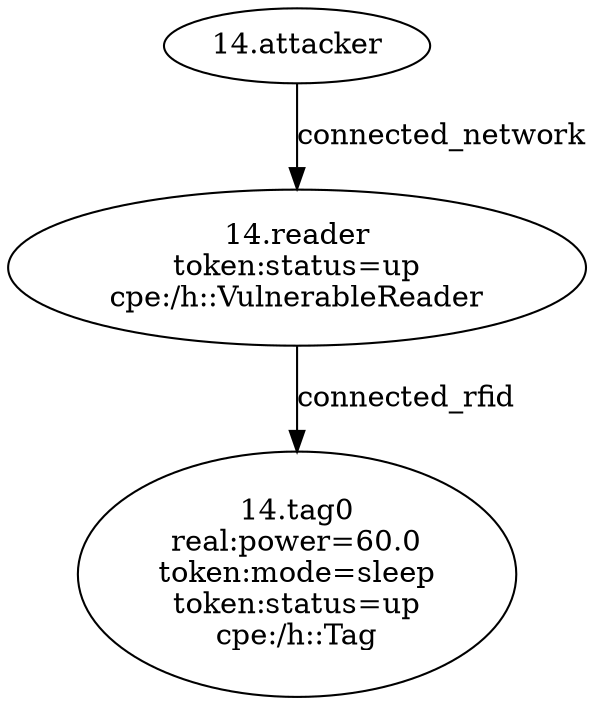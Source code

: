digraph G {
attacker [label="14.attacker"];
tag0 [label="14.tag0\nreal:power=60.0\ntoken:mode=sleep\ntoken:status=up\ncpe:/h::Tag"];
reader [label="14.reader\ntoken:status=up\ncpe:/h::VulnerableReader"];
attacker -> reader  [key=0, label=connected_network];
reader -> tag0  [key=0, label=connected_rfid];
}

